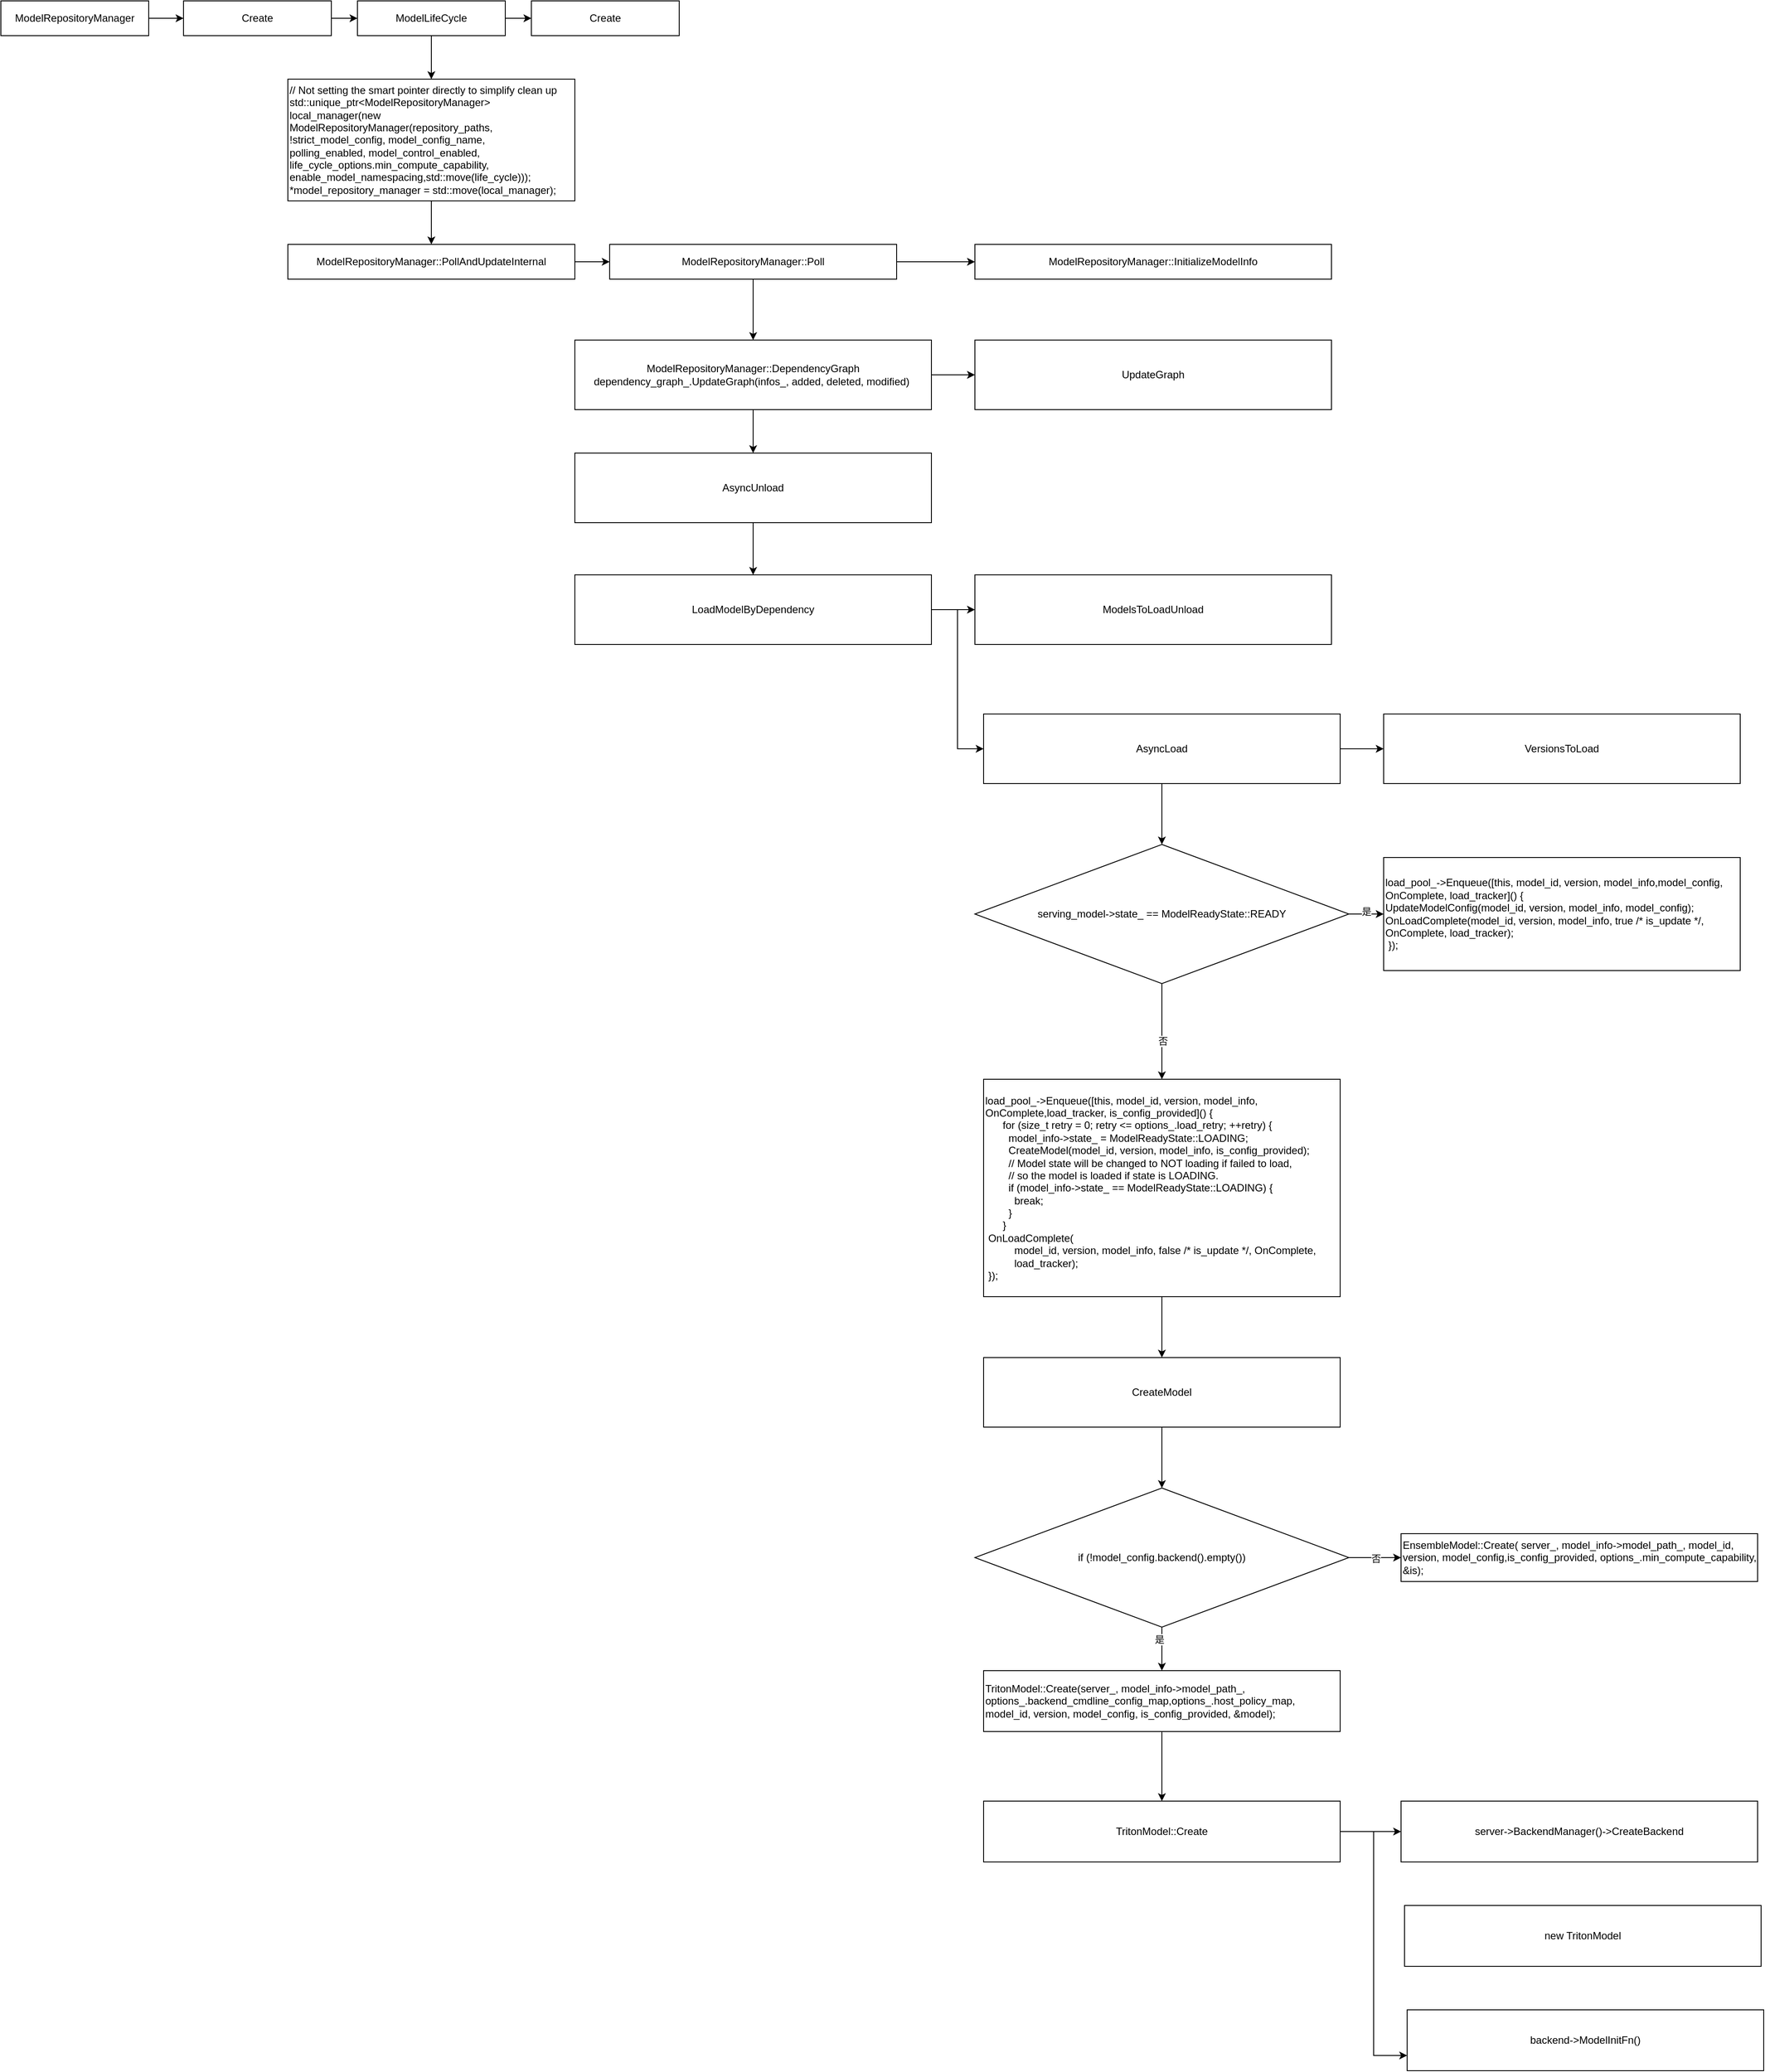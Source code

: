 <mxfile version="26.0.5">
  <diagram name="第 1 页" id="f1nWCCuWI_6rAyLzlvaS">
    <mxGraphModel dx="1969" dy="908" grid="1" gridSize="10" guides="1" tooltips="1" connect="1" arrows="1" fold="1" page="1" pageScale="1" pageWidth="827" pageHeight="1169" math="0" shadow="0">
      <root>
        <mxCell id="0" />
        <mxCell id="1" parent="0" />
        <mxCell id="RpQ-3ubnt-UxJicJJvZT-3" value="" style="edgeStyle=orthogonalEdgeStyle;rounded=0;orthogonalLoop=1;jettySize=auto;html=1;" edge="1" parent="1" source="RpQ-3ubnt-UxJicJJvZT-1" target="RpQ-3ubnt-UxJicJJvZT-2">
          <mxGeometry relative="1" as="geometry" />
        </mxCell>
        <mxCell id="RpQ-3ubnt-UxJicJJvZT-1" value="&lt;div class=&quot;lake-content&quot;&gt;&lt;span style=&quot;color: var(--md-editor-text-color-active)&quot; class=&quot;ne-text&quot;&gt;ModelRepositoryManager&lt;/span&gt;&lt;/div&gt;" style="rounded=0;whiteSpace=wrap;html=1;" vertex="1" parent="1">
          <mxGeometry x="40" y="80" width="170" height="40" as="geometry" />
        </mxCell>
        <mxCell id="RpQ-3ubnt-UxJicJJvZT-5" value="" style="edgeStyle=orthogonalEdgeStyle;rounded=0;orthogonalLoop=1;jettySize=auto;html=1;" edge="1" parent="1" source="RpQ-3ubnt-UxJicJJvZT-2" target="RpQ-3ubnt-UxJicJJvZT-4">
          <mxGeometry relative="1" as="geometry" />
        </mxCell>
        <mxCell id="RpQ-3ubnt-UxJicJJvZT-2" value="&lt;div class=&quot;lake-content&quot;&gt;&lt;span style=&quot;color: var(--md-editor-text-color-active)&quot; class=&quot;ne-text&quot;&gt;Create&lt;/span&gt;&lt;/div&gt;" style="rounded=0;whiteSpace=wrap;html=1;" vertex="1" parent="1">
          <mxGeometry x="250" y="80" width="170" height="40" as="geometry" />
        </mxCell>
        <mxCell id="RpQ-3ubnt-UxJicJJvZT-7" value="" style="edgeStyle=orthogonalEdgeStyle;rounded=0;orthogonalLoop=1;jettySize=auto;html=1;" edge="1" parent="1" source="RpQ-3ubnt-UxJicJJvZT-4" target="RpQ-3ubnt-UxJicJJvZT-6">
          <mxGeometry relative="1" as="geometry" />
        </mxCell>
        <mxCell id="RpQ-3ubnt-UxJicJJvZT-11" value="" style="edgeStyle=orthogonalEdgeStyle;rounded=0;orthogonalLoop=1;jettySize=auto;html=1;" edge="1" parent="1" source="RpQ-3ubnt-UxJicJJvZT-4" target="RpQ-3ubnt-UxJicJJvZT-10">
          <mxGeometry relative="1" as="geometry" />
        </mxCell>
        <mxCell id="RpQ-3ubnt-UxJicJJvZT-4" value="&lt;div class=&quot;lake-content&quot;&gt;&lt;span style=&quot;color: var(--md-editor-text-color-active)&quot; class=&quot;ne-text&quot;&gt;ModelLifeCycle&lt;/span&gt;&lt;/div&gt;" style="rounded=0;whiteSpace=wrap;html=1;" vertex="1" parent="1">
          <mxGeometry x="450" y="80" width="170" height="40" as="geometry" />
        </mxCell>
        <mxCell id="RpQ-3ubnt-UxJicJJvZT-6" value="&lt;div class=&quot;lake-content&quot;&gt;Create&lt;/div&gt;" style="rounded=0;whiteSpace=wrap;html=1;" vertex="1" parent="1">
          <mxGeometry x="650" y="80" width="170" height="40" as="geometry" />
        </mxCell>
        <mxCell id="RpQ-3ubnt-UxJicJJvZT-15" value="" style="edgeStyle=orthogonalEdgeStyle;rounded=0;orthogonalLoop=1;jettySize=auto;html=1;" edge="1" parent="1" source="RpQ-3ubnt-UxJicJJvZT-9" target="RpQ-3ubnt-UxJicJJvZT-14">
          <mxGeometry relative="1" as="geometry" />
        </mxCell>
        <mxCell id="RpQ-3ubnt-UxJicJJvZT-9" value="&lt;div class=&quot;lake-content&quot;&gt;&lt;div class=&quot;lake-content&quot;&gt;&lt;span class=&quot;ne-text&quot;&gt;&lt;span style=&quot;background-color: transparent; color: light-dark(rgb(0, 0, 0), rgb(255, 255, 255));&quot;&gt;ModelRepositoryManager::&lt;/span&gt;PollAndUpdateInternal&lt;/span&gt;&lt;/div&gt;&lt;/div&gt;" style="rounded=0;whiteSpace=wrap;html=1;" vertex="1" parent="1">
          <mxGeometry x="370" y="360" width="330" height="40" as="geometry" />
        </mxCell>
        <mxCell id="RpQ-3ubnt-UxJicJJvZT-12" value="" style="edgeStyle=orthogonalEdgeStyle;rounded=0;orthogonalLoop=1;jettySize=auto;html=1;" edge="1" parent="1" source="RpQ-3ubnt-UxJicJJvZT-10" target="RpQ-3ubnt-UxJicJJvZT-9">
          <mxGeometry relative="1" as="geometry" />
        </mxCell>
        <mxCell id="RpQ-3ubnt-UxJicJJvZT-10" value="&lt;div class=&quot;lake-content&quot;&gt;&lt;div class=&quot;lake-content&quot;&gt;// Not setting the smart pointer directly to simplify clean up&lt;/div&gt;&lt;div class=&quot;lake-content&quot;&gt;std::unique_ptr&amp;lt;ModelRepositoryManager&amp;gt; local_manager(&lt;span style=&quot;background-color: transparent; color: light-dark(rgb(0, 0, 0), rgb(255, 255, 255));&quot;&gt;new ModelRepositoryManager(&lt;/span&gt;&lt;span style=&quot;background-color: transparent; color: light-dark(rgb(0, 0, 0), rgb(255, 255, 255));&quot;&gt;repository_paths, !strict_model_config, model_config_name,&lt;/span&gt;&lt;/div&gt;&lt;div class=&quot;lake-content&quot;&gt;polling_enabled, model_control_enabled,&lt;/div&gt;&lt;div class=&quot;lake-content&quot;&gt;life_cycle_options.min_compute_capability, enable_model_namespacing,&lt;span style=&quot;background-color: transparent; color: light-dark(rgb(0, 0, 0), rgb(255, 255, 255));&quot;&gt;std::move(life_cycle)));&lt;/span&gt;&lt;/div&gt;&lt;div class=&quot;lake-content&quot;&gt;*model_repository_manager = std::move(local_manager);&lt;/div&gt;&lt;/div&gt;" style="rounded=0;whiteSpace=wrap;html=1;align=left;" vertex="1" parent="1">
          <mxGeometry x="370" y="170" width="330" height="140" as="geometry" />
        </mxCell>
        <mxCell id="RpQ-3ubnt-UxJicJJvZT-17" value="" style="edgeStyle=orthogonalEdgeStyle;rounded=0;orthogonalLoop=1;jettySize=auto;html=1;" edge="1" parent="1" source="RpQ-3ubnt-UxJicJJvZT-14" target="RpQ-3ubnt-UxJicJJvZT-16">
          <mxGeometry relative="1" as="geometry" />
        </mxCell>
        <mxCell id="RpQ-3ubnt-UxJicJJvZT-19" value="" style="edgeStyle=orthogonalEdgeStyle;rounded=0;orthogonalLoop=1;jettySize=auto;html=1;" edge="1" parent="1" source="RpQ-3ubnt-UxJicJJvZT-14" target="RpQ-3ubnt-UxJicJJvZT-18">
          <mxGeometry relative="1" as="geometry" />
        </mxCell>
        <mxCell id="RpQ-3ubnt-UxJicJJvZT-14" value="&lt;div class=&quot;lake-content&quot;&gt;&lt;div class=&quot;lake-content&quot;&gt;&lt;span class=&quot;ne-text&quot;&gt;&lt;span style=&quot;background-color: transparent; color: light-dark(rgb(0, 0, 0), rgb(255, 255, 255));&quot;&gt;ModelRepositoryManager::&lt;/span&gt;Poll&lt;/span&gt;&lt;/div&gt;&lt;/div&gt;" style="rounded=0;whiteSpace=wrap;html=1;" vertex="1" parent="1">
          <mxGeometry x="740" y="360" width="330" height="40" as="geometry" />
        </mxCell>
        <mxCell id="RpQ-3ubnt-UxJicJJvZT-16" value="&lt;div class=&quot;lake-content&quot;&gt;&lt;div class=&quot;lake-content&quot;&gt;&lt;span class=&quot;ne-text&quot;&gt;&lt;span style=&quot;background-color: transparent; color: light-dark(rgb(0, 0, 0), rgb(255, 255, 255));&quot;&gt;ModelRepositoryManager::&lt;/span&gt;InitializeModelInfo&lt;/span&gt;&lt;/div&gt;&lt;/div&gt;" style="rounded=0;whiteSpace=wrap;html=1;" vertex="1" parent="1">
          <mxGeometry x="1160" y="360" width="410" height="40" as="geometry" />
        </mxCell>
        <mxCell id="RpQ-3ubnt-UxJicJJvZT-21" value="" style="edgeStyle=orthogonalEdgeStyle;rounded=0;orthogonalLoop=1;jettySize=auto;html=1;" edge="1" parent="1" source="RpQ-3ubnt-UxJicJJvZT-18" target="RpQ-3ubnt-UxJicJJvZT-20">
          <mxGeometry relative="1" as="geometry" />
        </mxCell>
        <mxCell id="RpQ-3ubnt-UxJicJJvZT-23" value="" style="edgeStyle=orthogonalEdgeStyle;rounded=0;orthogonalLoop=1;jettySize=auto;html=1;" edge="1" parent="1" source="RpQ-3ubnt-UxJicJJvZT-18" target="RpQ-3ubnt-UxJicJJvZT-22">
          <mxGeometry relative="1" as="geometry" />
        </mxCell>
        <mxCell id="RpQ-3ubnt-UxJicJJvZT-18" value="&lt;div class=&quot;lake-content&quot;&gt;&lt;div class=&quot;lake-content&quot;&gt;&lt;span class=&quot;ne-text&quot;&gt;&lt;span style=&quot;background-color: transparent; color: light-dark(rgb(0, 0, 0), rgb(255, 255, 255));&quot;&gt;ModelRepositoryManager::&lt;/span&gt;DependencyGraph&lt;/span&gt;&lt;/div&gt;&lt;div class=&quot;lake-content&quot;&gt;&lt;span class=&quot;ne-text&quot;&gt;dependency_graph_.UpdateGraph(infos_, added, deleted, modified)&amp;nbsp;&lt;/span&gt;&lt;/div&gt;&lt;/div&gt;" style="rounded=0;whiteSpace=wrap;html=1;" vertex="1" parent="1">
          <mxGeometry x="700" y="470" width="410" height="80" as="geometry" />
        </mxCell>
        <mxCell id="RpQ-3ubnt-UxJicJJvZT-20" value="&lt;div class=&quot;lake-content&quot;&gt;&lt;div class=&quot;lake-content&quot;&gt;UpdateGraph&lt;/div&gt;&lt;/div&gt;" style="rounded=0;whiteSpace=wrap;html=1;" vertex="1" parent="1">
          <mxGeometry x="1160" y="470" width="410" height="80" as="geometry" />
        </mxCell>
        <mxCell id="RpQ-3ubnt-UxJicJJvZT-25" value="" style="edgeStyle=orthogonalEdgeStyle;rounded=0;orthogonalLoop=1;jettySize=auto;html=1;" edge="1" parent="1" source="RpQ-3ubnt-UxJicJJvZT-22" target="RpQ-3ubnt-UxJicJJvZT-24">
          <mxGeometry relative="1" as="geometry" />
        </mxCell>
        <mxCell id="RpQ-3ubnt-UxJicJJvZT-22" value="&lt;div class=&quot;lake-content&quot;&gt;&lt;div class=&quot;lake-content&quot;&gt;AsyncUnload&lt;/div&gt;&lt;/div&gt;" style="rounded=0;whiteSpace=wrap;html=1;" vertex="1" parent="1">
          <mxGeometry x="700" y="600" width="410" height="80" as="geometry" />
        </mxCell>
        <mxCell id="RpQ-3ubnt-UxJicJJvZT-27" value="" style="edgeStyle=orthogonalEdgeStyle;rounded=0;orthogonalLoop=1;jettySize=auto;html=1;" edge="1" parent="1" source="RpQ-3ubnt-UxJicJJvZT-24" target="RpQ-3ubnt-UxJicJJvZT-26">
          <mxGeometry relative="1" as="geometry" />
        </mxCell>
        <mxCell id="RpQ-3ubnt-UxJicJJvZT-29" style="edgeStyle=orthogonalEdgeStyle;rounded=0;orthogonalLoop=1;jettySize=auto;html=1;exitX=1;exitY=0.5;exitDx=0;exitDy=0;entryX=0;entryY=0.5;entryDx=0;entryDy=0;" edge="1" parent="1" source="RpQ-3ubnt-UxJicJJvZT-24" target="RpQ-3ubnt-UxJicJJvZT-28">
          <mxGeometry relative="1" as="geometry" />
        </mxCell>
        <mxCell id="RpQ-3ubnt-UxJicJJvZT-24" value="&lt;div class=&quot;lake-content&quot;&gt;&lt;div class=&quot;lake-content&quot;&gt;LoadModelByDependency&lt;/div&gt;&lt;/div&gt;" style="rounded=0;whiteSpace=wrap;html=1;" vertex="1" parent="1">
          <mxGeometry x="700" y="740" width="410" height="80" as="geometry" />
        </mxCell>
        <mxCell id="RpQ-3ubnt-UxJicJJvZT-26" value="&lt;div class=&quot;lake-content&quot;&gt;&lt;div class=&quot;lake-content&quot;&gt;ModelsToLoadUnload&lt;/div&gt;&lt;/div&gt;" style="rounded=0;whiteSpace=wrap;html=1;" vertex="1" parent="1">
          <mxGeometry x="1160" y="740" width="410" height="80" as="geometry" />
        </mxCell>
        <mxCell id="RpQ-3ubnt-UxJicJJvZT-31" value="" style="edgeStyle=orthogonalEdgeStyle;rounded=0;orthogonalLoop=1;jettySize=auto;html=1;" edge="1" parent="1" source="RpQ-3ubnt-UxJicJJvZT-28" target="RpQ-3ubnt-UxJicJJvZT-30">
          <mxGeometry relative="1" as="geometry" />
        </mxCell>
        <mxCell id="RpQ-3ubnt-UxJicJJvZT-42" value="" style="edgeStyle=orthogonalEdgeStyle;rounded=0;orthogonalLoop=1;jettySize=auto;html=1;" edge="1" parent="1" source="RpQ-3ubnt-UxJicJJvZT-28" target="RpQ-3ubnt-UxJicJJvZT-32">
          <mxGeometry relative="1" as="geometry" />
        </mxCell>
        <mxCell id="RpQ-3ubnt-UxJicJJvZT-28" value="&lt;div class=&quot;lake-content&quot;&gt;&lt;div class=&quot;lake-content&quot;&gt;AsyncLoad&lt;/div&gt;&lt;/div&gt;" style="rounded=0;whiteSpace=wrap;html=1;" vertex="1" parent="1">
          <mxGeometry x="1170" y="900" width="410" height="80" as="geometry" />
        </mxCell>
        <mxCell id="RpQ-3ubnt-UxJicJJvZT-30" value="&lt;div class=&quot;lake-content&quot;&gt;&lt;div class=&quot;lake-content&quot;&gt;VersionsToLoad&lt;/div&gt;&lt;/div&gt;" style="rounded=0;whiteSpace=wrap;html=1;" vertex="1" parent="1">
          <mxGeometry x="1630" y="900" width="410" height="80" as="geometry" />
        </mxCell>
        <mxCell id="RpQ-3ubnt-UxJicJJvZT-36" value="" style="edgeStyle=orthogonalEdgeStyle;rounded=0;orthogonalLoop=1;jettySize=auto;html=1;" edge="1" parent="1" source="RpQ-3ubnt-UxJicJJvZT-32" target="RpQ-3ubnt-UxJicJJvZT-35">
          <mxGeometry relative="1" as="geometry" />
        </mxCell>
        <mxCell id="RpQ-3ubnt-UxJicJJvZT-38" value="是" style="edgeLabel;html=1;align=center;verticalAlign=middle;resizable=0;points=[];" vertex="1" connectable="0" parent="RpQ-3ubnt-UxJicJJvZT-36">
          <mxGeometry x="-0.009" y="3" relative="1" as="geometry">
            <mxPoint as="offset" />
          </mxGeometry>
        </mxCell>
        <mxCell id="RpQ-3ubnt-UxJicJJvZT-40" value="" style="edgeStyle=orthogonalEdgeStyle;rounded=0;orthogonalLoop=1;jettySize=auto;html=1;" edge="1" parent="1" source="RpQ-3ubnt-UxJicJJvZT-32" target="RpQ-3ubnt-UxJicJJvZT-33">
          <mxGeometry relative="1" as="geometry" />
        </mxCell>
        <mxCell id="RpQ-3ubnt-UxJicJJvZT-41" value="否" style="edgeLabel;html=1;align=center;verticalAlign=middle;resizable=0;points=[];" vertex="1" connectable="0" parent="RpQ-3ubnt-UxJicJJvZT-40">
          <mxGeometry x="0.191" y="1" relative="1" as="geometry">
            <mxPoint as="offset" />
          </mxGeometry>
        </mxCell>
        <mxCell id="RpQ-3ubnt-UxJicJJvZT-32" value="serving_model-&gt;state_ == ModelReadyState::READY" style="rhombus;whiteSpace=wrap;html=1;" vertex="1" parent="1">
          <mxGeometry x="1160" y="1050" width="430" height="160" as="geometry" />
        </mxCell>
        <mxCell id="RpQ-3ubnt-UxJicJJvZT-47" value="" style="edgeStyle=orthogonalEdgeStyle;rounded=0;orthogonalLoop=1;jettySize=auto;html=1;" edge="1" parent="1" source="RpQ-3ubnt-UxJicJJvZT-33" target="RpQ-3ubnt-UxJicJJvZT-46">
          <mxGeometry relative="1" as="geometry" />
        </mxCell>
        <mxCell id="RpQ-3ubnt-UxJicJJvZT-33" value="&lt;div class=&quot;lake-content&quot;&gt;&lt;div class=&quot;lake-content&quot;&gt;&lt;div class=&quot;lake-content&quot;&gt;load_pool_-&amp;gt;Enqueue([this, model_id, version, model_info, OnComplete,&lt;span style=&quot;background-color: transparent; color: light-dark(rgb(0, 0, 0), rgb(255, 255, 255));&quot;&gt;load_tracker, is_config_provided]() {&lt;/span&gt;&lt;/div&gt;&lt;div class=&quot;lake-content&quot;&gt;&amp;nbsp; &amp;nbsp; &amp;nbsp; for (size_t retry = 0; retry &amp;lt;= options_.load_retry; ++retry) {&lt;/div&gt;&lt;div class=&quot;lake-content&quot;&gt;&amp;nbsp; &amp;nbsp; &amp;nbsp; &amp;nbsp; model_info-&amp;gt;state_ = ModelReadyState::LOADING;&lt;/div&gt;&lt;div class=&quot;lake-content&quot;&gt;&amp;nbsp; &amp;nbsp; &amp;nbsp; &amp;nbsp; CreateModel(model_id, version, model_info, is_config_provided);&lt;/div&gt;&lt;div class=&quot;lake-content&quot;&gt;&amp;nbsp; &amp;nbsp; &amp;nbsp; &amp;nbsp; // Model state will be changed to NOT loading if failed to load,&lt;/div&gt;&lt;div class=&quot;lake-content&quot;&gt;&amp;nbsp; &amp;nbsp; &amp;nbsp; &amp;nbsp; // so the model is loaded if state is LOADING.&lt;/div&gt;&lt;div class=&quot;lake-content&quot;&gt;&amp;nbsp; &amp;nbsp; &amp;nbsp; &amp;nbsp; if (model_info-&amp;gt;state_ == ModelReadyState::LOADING) {&lt;/div&gt;&lt;div class=&quot;lake-content&quot;&gt;&amp;nbsp; &amp;nbsp; &amp;nbsp; &amp;nbsp; &amp;nbsp; break;&lt;/div&gt;&lt;div class=&quot;lake-content&quot;&gt;&amp;nbsp; &amp;nbsp; &amp;nbsp; &amp;nbsp; }&lt;/div&gt;&lt;div class=&quot;lake-content&quot;&gt;&amp;nbsp; &amp;nbsp; &amp;nbsp; }&lt;/div&gt;&lt;div class=&quot;lake-content&quot;&gt;&amp;nbsp;OnLoadComplete(&lt;/div&gt;&lt;div class=&quot;lake-content&quot;&gt;&amp;nbsp; &amp;nbsp; &amp;nbsp; &amp;nbsp; &amp;nbsp; model_id, version, model_info, false /* is_update */, OnComplete,&lt;/div&gt;&lt;div class=&quot;lake-content&quot;&gt;&amp;nbsp; &amp;nbsp; &amp;nbsp; &amp;nbsp; &amp;nbsp; load_tracker);&lt;/div&gt;&lt;div class=&quot;lake-content&quot;&gt;&amp;nbsp;});&lt;/div&gt;&lt;/div&gt;&lt;/div&gt;" style="rounded=0;whiteSpace=wrap;html=1;align=left;" vertex="1" parent="1">
          <mxGeometry x="1170" y="1320" width="410" height="250" as="geometry" />
        </mxCell>
        <mxCell id="RpQ-3ubnt-UxJicJJvZT-35" value="&lt;div class=&quot;lake-content&quot;&gt;&lt;div class=&quot;lake-content&quot;&gt;&lt;div class=&quot;lake-content&quot;&gt;load_pool_-&amp;gt;Enqueue([this, model_id, version, model_info,&lt;span style=&quot;background-color: transparent; color: light-dark(rgb(0, 0, 0), rgb(255, 255, 255));&quot;&gt;model_config, OnComplete, load_tracker]() {&lt;/span&gt;&lt;/div&gt;&lt;div class=&quot;lake-content&quot;&gt;&lt;span style=&quot;background-color: transparent; color: light-dark(rgb(0, 0, 0), rgb(255, 255, 255));&quot;&gt;UpdateModelConfig(model_id, version, model_info, model_config);&lt;/span&gt;&lt;/div&gt;&lt;div class=&quot;lake-content&quot;&gt;OnLoadComplete(&lt;span style=&quot;background-color: transparent; color: light-dark(rgb(0, 0, 0), rgb(255, 255, 255));&quot;&gt;model_id, version, model_info, true /* is_update */, OnComplete,&lt;/span&gt;&lt;span style=&quot;background-color: transparent; color: light-dark(rgb(0, 0, 0), rgb(255, 255, 255));&quot;&gt;&amp;nbsp;load_tracker);&lt;/span&gt;&lt;/div&gt;&lt;div class=&quot;lake-content&quot;&gt;&amp;nbsp;});&lt;/div&gt;&lt;/div&gt;&lt;/div&gt;" style="rounded=0;whiteSpace=wrap;html=1;align=left;" vertex="1" parent="1">
          <mxGeometry x="1630" y="1065" width="410" height="130" as="geometry" />
        </mxCell>
        <mxCell id="RpQ-3ubnt-UxJicJJvZT-49" value="" style="edgeStyle=orthogonalEdgeStyle;rounded=0;orthogonalLoop=1;jettySize=auto;html=1;" edge="1" parent="1" source="RpQ-3ubnt-UxJicJJvZT-46" target="RpQ-3ubnt-UxJicJJvZT-48">
          <mxGeometry relative="1" as="geometry" />
        </mxCell>
        <mxCell id="RpQ-3ubnt-UxJicJJvZT-46" value="&lt;div class=&quot;lake-content&quot;&gt;&lt;div class=&quot;lake-content&quot;&gt;CreateModel&lt;/div&gt;&lt;/div&gt;" style="rounded=0;whiteSpace=wrap;html=1;" vertex="1" parent="1">
          <mxGeometry x="1170" y="1640" width="410" height="80" as="geometry" />
        </mxCell>
        <mxCell id="RpQ-3ubnt-UxJicJJvZT-51" value="" style="edgeStyle=orthogonalEdgeStyle;rounded=0;orthogonalLoop=1;jettySize=auto;html=1;" edge="1" parent="1" source="RpQ-3ubnt-UxJicJJvZT-48" target="RpQ-3ubnt-UxJicJJvZT-50">
          <mxGeometry relative="1" as="geometry" />
        </mxCell>
        <mxCell id="RpQ-3ubnt-UxJicJJvZT-53" value="是" style="edgeLabel;html=1;align=center;verticalAlign=middle;resizable=0;points=[];" vertex="1" connectable="0" parent="RpQ-3ubnt-UxJicJJvZT-51">
          <mxGeometry x="-0.449" y="-3" relative="1" as="geometry">
            <mxPoint as="offset" />
          </mxGeometry>
        </mxCell>
        <mxCell id="RpQ-3ubnt-UxJicJJvZT-54" value="" style="edgeStyle=orthogonalEdgeStyle;rounded=0;orthogonalLoop=1;jettySize=auto;html=1;" edge="1" parent="1" source="RpQ-3ubnt-UxJicJJvZT-48" target="RpQ-3ubnt-UxJicJJvZT-52">
          <mxGeometry relative="1" as="geometry" />
        </mxCell>
        <mxCell id="RpQ-3ubnt-UxJicJJvZT-55" value="否" style="edgeLabel;html=1;align=center;verticalAlign=middle;resizable=0;points=[];" vertex="1" connectable="0" parent="RpQ-3ubnt-UxJicJJvZT-54">
          <mxGeometry x="0.028" y="-1" relative="1" as="geometry">
            <mxPoint as="offset" />
          </mxGeometry>
        </mxCell>
        <mxCell id="RpQ-3ubnt-UxJicJJvZT-48" value="if (!model_config.backend().empty())" style="rhombus;whiteSpace=wrap;html=1;" vertex="1" parent="1">
          <mxGeometry x="1160" y="1790" width="430" height="160" as="geometry" />
        </mxCell>
        <mxCell id="RpQ-3ubnt-UxJicJJvZT-57" value="" style="edgeStyle=orthogonalEdgeStyle;rounded=0;orthogonalLoop=1;jettySize=auto;html=1;" edge="1" parent="1" source="RpQ-3ubnt-UxJicJJvZT-50" target="RpQ-3ubnt-UxJicJJvZT-56">
          <mxGeometry relative="1" as="geometry" />
        </mxCell>
        <mxCell id="RpQ-3ubnt-UxJicJJvZT-50" value="&lt;div&gt;TritonModel::Create(&lt;span style=&quot;background-color: transparent; color: light-dark(rgb(0, 0, 0), rgb(255, 255, 255));&quot;&gt;server_, model_info-&amp;gt;model_path_, options_.backend_cmdline_config_map,&lt;/span&gt;&lt;span style=&quot;background-color: transparent; color: light-dark(rgb(0, 0, 0), rgb(255, 255, 255));&quot;&gt;options_.host_policy_map, model_id, version, model_config,&lt;/span&gt;&lt;span style=&quot;background-color: transparent; color: light-dark(rgb(0, 0, 0), rgb(255, 255, 255));&quot;&gt;&amp;nbsp;is_config_provided, &amp;amp;model);&lt;/span&gt;&lt;/div&gt;" style="rounded=0;whiteSpace=wrap;html=1;align=left;" vertex="1" parent="1">
          <mxGeometry x="1170" y="2000" width="410" height="70" as="geometry" />
        </mxCell>
        <mxCell id="RpQ-3ubnt-UxJicJJvZT-52" value="&lt;div class=&quot;lake-content&quot;&gt;&lt;div class=&quot;lake-content&quot;&gt;&lt;div class=&quot;lake-content&quot;&gt;EnsembleModel::Create(&lt;span style=&quot;background-color: transparent; color: light-dark(rgb(0, 0, 0), rgb(255, 255, 255));&quot;&gt;&amp;nbsp;server_, model_info-&amp;gt;model_path_, model_id, version, model_config,&lt;/span&gt;&lt;span style=&quot;background-color: transparent; color: light-dark(rgb(0, 0, 0), rgb(255, 255, 255));&quot;&gt;is_config_provided, options_.min_compute_capability, &amp;amp;is);&lt;/span&gt;&lt;/div&gt;&lt;/div&gt;&lt;/div&gt;" style="rounded=0;whiteSpace=wrap;html=1;align=left;" vertex="1" parent="1">
          <mxGeometry x="1650" y="1842.5" width="410" height="55" as="geometry" />
        </mxCell>
        <mxCell id="RpQ-3ubnt-UxJicJJvZT-59" value="" style="edgeStyle=orthogonalEdgeStyle;rounded=0;orthogonalLoop=1;jettySize=auto;html=1;" edge="1" parent="1" source="RpQ-3ubnt-UxJicJJvZT-56" target="RpQ-3ubnt-UxJicJJvZT-58">
          <mxGeometry relative="1" as="geometry" />
        </mxCell>
        <mxCell id="RpQ-3ubnt-UxJicJJvZT-64" style="edgeStyle=orthogonalEdgeStyle;rounded=0;orthogonalLoop=1;jettySize=auto;html=1;exitX=1;exitY=0.5;exitDx=0;exitDy=0;entryX=0;entryY=0.75;entryDx=0;entryDy=0;" edge="1" parent="1" source="RpQ-3ubnt-UxJicJJvZT-56" target="RpQ-3ubnt-UxJicJJvZT-62">
          <mxGeometry relative="1" as="geometry" />
        </mxCell>
        <mxCell id="RpQ-3ubnt-UxJicJJvZT-56" value="TritonModel::Create" style="rounded=0;whiteSpace=wrap;html=1;align=center;" vertex="1" parent="1">
          <mxGeometry x="1170" y="2150" width="410" height="70" as="geometry" />
        </mxCell>
        <mxCell id="RpQ-3ubnt-UxJicJJvZT-58" value="server-&amp;gt;BackendManager()-&amp;gt;CreateBackend" style="rounded=0;whiteSpace=wrap;html=1;align=center;" vertex="1" parent="1">
          <mxGeometry x="1650" y="2150" width="410" height="70" as="geometry" />
        </mxCell>
        <mxCell id="RpQ-3ubnt-UxJicJJvZT-60" value="new TritonModel" style="rounded=0;whiteSpace=wrap;html=1;align=center;" vertex="1" parent="1">
          <mxGeometry x="1654" y="2270" width="410" height="70" as="geometry" />
        </mxCell>
        <mxCell id="RpQ-3ubnt-UxJicJJvZT-62" value="backend-&amp;gt;ModelInitFn()" style="rounded=0;whiteSpace=wrap;html=1;align=center;" vertex="1" parent="1">
          <mxGeometry x="1657" y="2390" width="410" height="70" as="geometry" />
        </mxCell>
      </root>
    </mxGraphModel>
  </diagram>
</mxfile>
